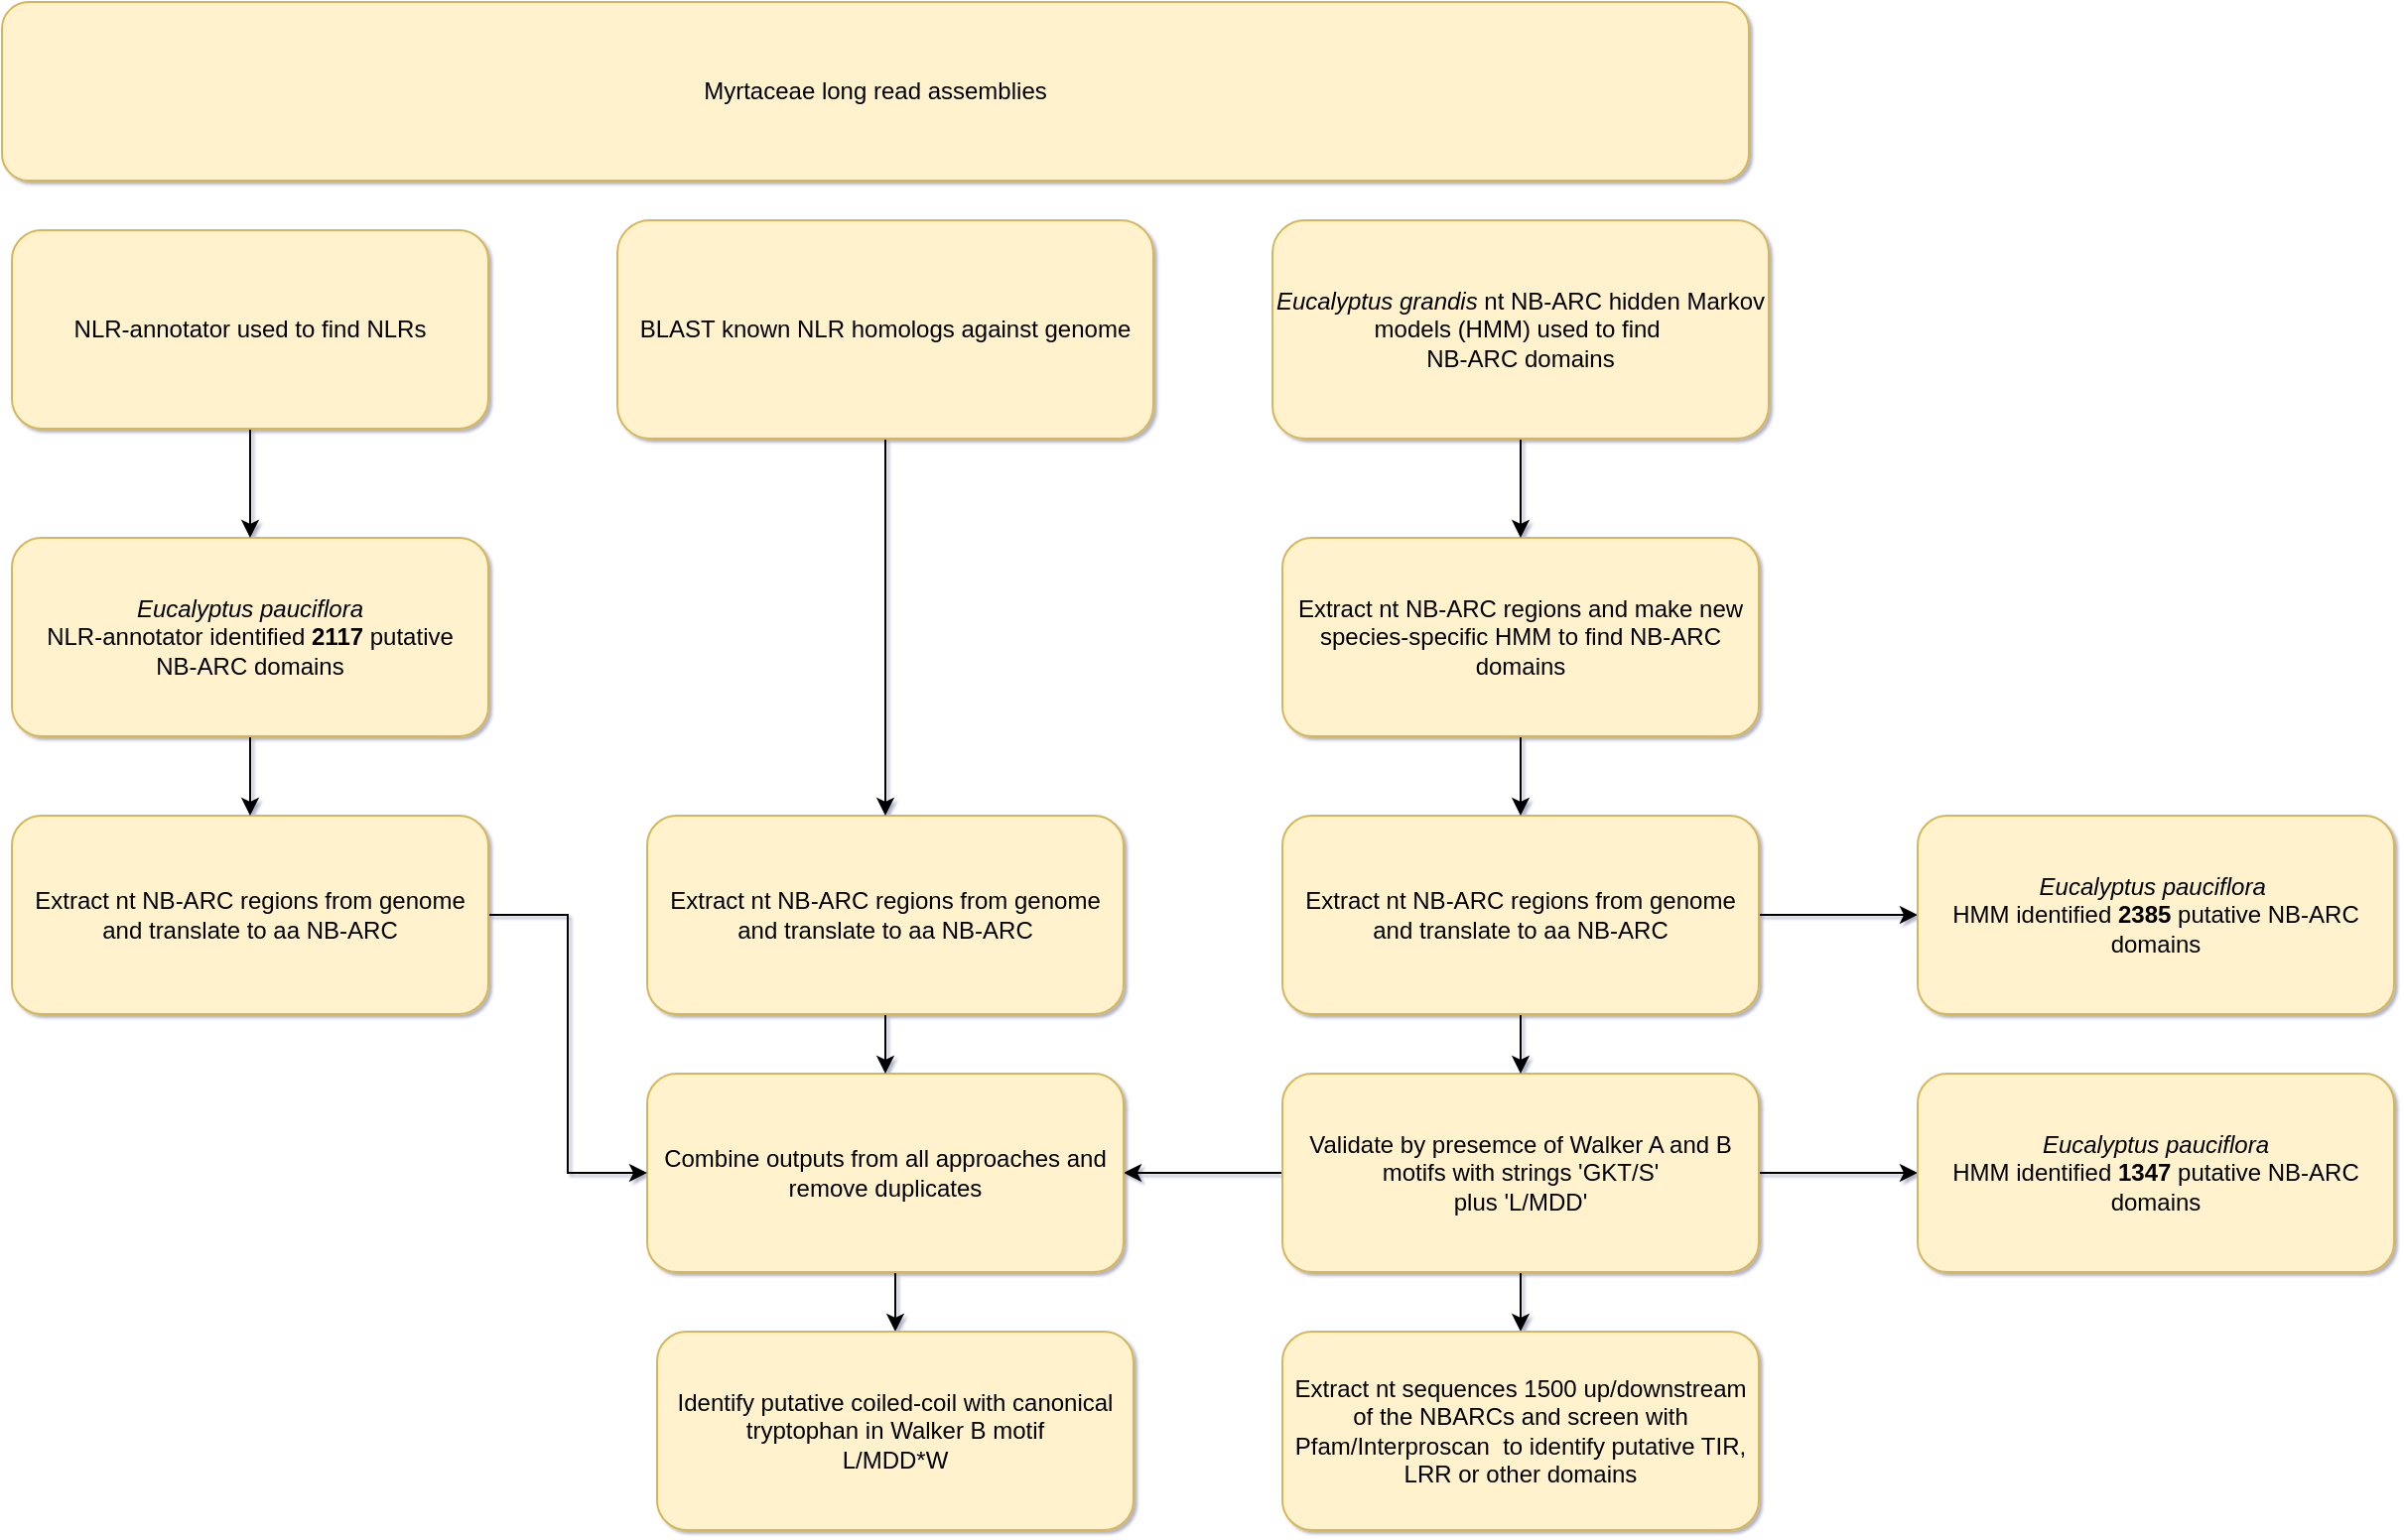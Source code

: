 <mxfile version="13.3.9" type="device"><diagram id="C5RBs43oDa-KdzZeNtuy" name="Page-1"><mxGraphModel dx="1024" dy="592" grid="1" gridSize="10" guides="1" tooltips="1" connect="1" arrows="1" fold="1" page="1" pageScale="1" pageWidth="827" pageHeight="1169" math="0" shadow="1"><root><mxCell id="WIyWlLk6GJQsqaUBKTNV-0"/><mxCell id="WIyWlLk6GJQsqaUBKTNV-1" parent="WIyWlLk6GJQsqaUBKTNV-0"/><mxCell id="MfuxbzwtkjCCnc75hxGb-27" style="edgeStyle=orthogonalEdgeStyle;rounded=0;orthogonalLoop=1;jettySize=auto;html=1;exitX=0;exitY=0.5;exitDx=0;exitDy=0;entryX=1;entryY=0.5;entryDx=0;entryDy=0;" parent="WIyWlLk6GJQsqaUBKTNV-1" source="MfuxbzwtkjCCnc75hxGb-3" target="MfuxbzwtkjCCnc75hxGb-4" edge="1"><mxGeometry relative="1" as="geometry"/></mxCell><mxCell id="MfuxbzwtkjCCnc75hxGb-32" style="edgeStyle=orthogonalEdgeStyle;rounded=0;orthogonalLoop=1;jettySize=auto;html=1;exitX=0.5;exitY=1;exitDx=0;exitDy=0;entryX=0.5;entryY=0;entryDx=0;entryDy=0;" parent="WIyWlLk6GJQsqaUBKTNV-1" source="MfuxbzwtkjCCnc75hxGb-3" target="MfuxbzwtkjCCnc75hxGb-31" edge="1"><mxGeometry relative="1" as="geometry"/></mxCell><mxCell id="MfuxbzwtkjCCnc75hxGb-35" value="" style="edgeStyle=orthogonalEdgeStyle;rounded=0;orthogonalLoop=1;jettySize=auto;html=1;" parent="WIyWlLk6GJQsqaUBKTNV-1" source="MfuxbzwtkjCCnc75hxGb-3" target="MfuxbzwtkjCCnc75hxGb-34" edge="1"><mxGeometry relative="1" as="geometry"/></mxCell><mxCell id="MfuxbzwtkjCCnc75hxGb-3" value="Validate by presemce of Walker A and B motifs with strings 'GKT/S' &lt;br&gt;plus 'L/MDD'" style="rounded=1;whiteSpace=wrap;html=1;fontSize=12;glass=0;strokeWidth=1;shadow=0;fillColor=#fff2cc;strokeColor=#d6b656;" parent="WIyWlLk6GJQsqaUBKTNV-1" vertex="1"><mxGeometry x="685" y="600" width="240" height="100" as="geometry"/></mxCell><mxCell id="MfuxbzwtkjCCnc75hxGb-34" value="&lt;i&gt;Eucalyptus pauciflora &lt;/i&gt;&lt;br&gt;HMM identified &lt;b&gt;1347 &lt;/b&gt;putative NB-ARC domains" style="rounded=1;whiteSpace=wrap;html=1;fontSize=12;glass=0;strokeWidth=1;shadow=0;fillColor=#fff2cc;strokeColor=#d6b656;" parent="WIyWlLk6GJQsqaUBKTNV-1" vertex="1"><mxGeometry x="1005" y="600" width="240" height="100" as="geometry"/></mxCell><mxCell id="MfuxbzwtkjCCnc75hxGb-30" style="edgeStyle=orthogonalEdgeStyle;rounded=0;orthogonalLoop=1;jettySize=auto;html=1;exitX=0.5;exitY=1;exitDx=0;exitDy=0;entryX=0.5;entryY=0;entryDx=0;entryDy=0;" parent="WIyWlLk6GJQsqaUBKTNV-1" source="MfuxbzwtkjCCnc75hxGb-4" target="MfuxbzwtkjCCnc75hxGb-7" edge="1"><mxGeometry relative="1" as="geometry"/></mxCell><mxCell id="MfuxbzwtkjCCnc75hxGb-4" value="Combine outputs from all approaches and remove duplicates" style="rounded=1;whiteSpace=wrap;html=1;fontSize=12;glass=0;strokeWidth=1;shadow=0;fillColor=#fff2cc;strokeColor=#d6b656;" parent="WIyWlLk6GJQsqaUBKTNV-1" vertex="1"><mxGeometry x="365" y="600" width="240" height="100" as="geometry"/></mxCell><mxCell id="MfuxbzwtkjCCnc75hxGb-7" value="Identify putative coiled-coil with canonical tryptophan in Walker B motif&lt;br&gt;L/MDD*W" style="rounded=1;whiteSpace=wrap;html=1;fontSize=12;glass=0;strokeWidth=1;shadow=0;fillColor=#fff2cc;strokeColor=#d6b656;" parent="WIyWlLk6GJQsqaUBKTNV-1" vertex="1"><mxGeometry x="370" y="730" width="240" height="100" as="geometry"/></mxCell><mxCell id="MfuxbzwtkjCCnc75hxGb-8" value="Myrtaceae long read assemblies" style="rounded=1;whiteSpace=wrap;html=1;fontSize=12;glass=0;strokeWidth=1;shadow=0;fillColor=#fff2cc;strokeColor=#d6b656;" parent="WIyWlLk6GJQsqaUBKTNV-1" vertex="1"><mxGeometry x="40" y="60" width="880" height="90" as="geometry"/></mxCell><mxCell id="MfuxbzwtkjCCnc75hxGb-23" value="" style="edgeStyle=orthogonalEdgeStyle;rounded=0;orthogonalLoop=1;jettySize=auto;html=1;" parent="WIyWlLk6GJQsqaUBKTNV-1" source="MfuxbzwtkjCCnc75hxGb-10" target="MfuxbzwtkjCCnc75hxGb-3" edge="1"><mxGeometry relative="1" as="geometry"/></mxCell><mxCell id="X4HUmBwZFmEjH29Mq7RS-3" value="" style="edgeStyle=orthogonalEdgeStyle;rounded=0;orthogonalLoop=1;jettySize=auto;html=1;" parent="WIyWlLk6GJQsqaUBKTNV-1" source="MfuxbzwtkjCCnc75hxGb-10" target="X4HUmBwZFmEjH29Mq7RS-2" edge="1"><mxGeometry relative="1" as="geometry"/></mxCell><mxCell id="MfuxbzwtkjCCnc75hxGb-10" value="Extract nt NB-ARC regions from genome and translate to aa NB-ARC" style="rounded=1;whiteSpace=wrap;html=1;fontSize=12;glass=0;strokeWidth=1;shadow=0;fillColor=#fff2cc;strokeColor=#d6b656;" parent="WIyWlLk6GJQsqaUBKTNV-1" vertex="1"><mxGeometry x="685" y="470" width="240" height="100" as="geometry"/></mxCell><mxCell id="X4HUmBwZFmEjH29Mq7RS-10" style="edgeStyle=orthogonalEdgeStyle;rounded=0;orthogonalLoop=1;jettySize=auto;html=1;exitX=0.5;exitY=1;exitDx=0;exitDy=0;entryX=0.5;entryY=0;entryDx=0;entryDy=0;" parent="WIyWlLk6GJQsqaUBKTNV-1" source="X4HUmBwZFmEjH29Mq7RS-6" target="MfuxbzwtkjCCnc75hxGb-4" edge="1"><mxGeometry relative="1" as="geometry"/></mxCell><mxCell id="X4HUmBwZFmEjH29Mq7RS-6" value="Extract nt NB-ARC regions from genome and translate to aa NB-ARC" style="rounded=1;whiteSpace=wrap;html=1;fontSize=12;glass=0;strokeWidth=1;shadow=0;fillColor=#fff2cc;strokeColor=#d6b656;" parent="WIyWlLk6GJQsqaUBKTNV-1" vertex="1"><mxGeometry x="365" y="470" width="240" height="100" as="geometry"/></mxCell><mxCell id="X4HUmBwZFmEjH29Mq7RS-15" style="edgeStyle=orthogonalEdgeStyle;rounded=0;orthogonalLoop=1;jettySize=auto;html=1;exitX=1;exitY=0.5;exitDx=0;exitDy=0;entryX=0;entryY=0.5;entryDx=0;entryDy=0;" parent="WIyWlLk6GJQsqaUBKTNV-1" source="X4HUmBwZFmEjH29Mq7RS-8" target="MfuxbzwtkjCCnc75hxGb-4" edge="1"><mxGeometry relative="1" as="geometry"/></mxCell><mxCell id="X4HUmBwZFmEjH29Mq7RS-8" value="Extract nt NB-ARC regions from genome and translate to aa NB-ARC" style="rounded=1;whiteSpace=wrap;html=1;fontSize=12;glass=0;strokeWidth=1;shadow=0;fillColor=#fff2cc;strokeColor=#d6b656;" parent="WIyWlLk6GJQsqaUBKTNV-1" vertex="1"><mxGeometry x="45" y="470" width="240" height="100" as="geometry"/></mxCell><mxCell id="X4HUmBwZFmEjH29Mq7RS-2" value="&lt;i&gt;Eucalyptus pauciflora&amp;nbsp;&lt;/i&gt;&lt;br&gt;HMM identified &lt;b&gt;2385&amp;nbsp;&lt;/b&gt;putative NB-ARC domains" style="rounded=1;whiteSpace=wrap;html=1;fontSize=12;glass=0;strokeWidth=1;shadow=0;fillColor=#fff2cc;strokeColor=#d6b656;" parent="WIyWlLk6GJQsqaUBKTNV-1" vertex="1"><mxGeometry x="1005" y="470" width="240" height="100" as="geometry"/></mxCell><mxCell id="MfuxbzwtkjCCnc75hxGb-22" value="" style="edgeStyle=orthogonalEdgeStyle;rounded=0;orthogonalLoop=1;jettySize=auto;html=1;" parent="WIyWlLk6GJQsqaUBKTNV-1" source="MfuxbzwtkjCCnc75hxGb-11" target="MfuxbzwtkjCCnc75hxGb-10" edge="1"><mxGeometry relative="1" as="geometry"/></mxCell><mxCell id="MfuxbzwtkjCCnc75hxGb-11" value="Extract nt NB-ARC regions and make new species-specific HMM to find NB-ARC domains" style="rounded=1;whiteSpace=wrap;html=1;fontSize=12;glass=0;strokeWidth=1;shadow=0;fillColor=#fff2cc;strokeColor=#d6b656;" parent="WIyWlLk6GJQsqaUBKTNV-1" vertex="1"><mxGeometry x="685" y="330" width="240" height="100" as="geometry"/></mxCell><mxCell id="MfuxbzwtkjCCnc75hxGb-13" style="edgeStyle=orthogonalEdgeStyle;rounded=0;orthogonalLoop=1;jettySize=auto;html=1;exitX=0.5;exitY=1;exitDx=0;exitDy=0;entryX=0.5;entryY=0;entryDx=0;entryDy=0;" parent="WIyWlLk6GJQsqaUBKTNV-1" source="MfuxbzwtkjCCnc75hxGb-12" target="MfuxbzwtkjCCnc75hxGb-11" edge="1"><mxGeometry relative="1" as="geometry"/></mxCell><mxCell id="MfuxbzwtkjCCnc75hxGb-12" value="&lt;i&gt;Eucalyptus grandis&lt;/i&gt;&amp;nbsp;nt NB-ARC hidden Markov models (HMM) used to find&amp;nbsp;&lt;br&gt;NB-ARC domains" style="rounded=1;whiteSpace=wrap;html=1;fontSize=12;glass=0;strokeWidth=1;shadow=0;fillColor=#fff2cc;strokeColor=#d6b656;" parent="WIyWlLk6GJQsqaUBKTNV-1" vertex="1"><mxGeometry x="680" y="170" width="250" height="110" as="geometry"/></mxCell><mxCell id="MfuxbzwtkjCCnc75hxGb-25" style="edgeStyle=orthogonalEdgeStyle;rounded=0;orthogonalLoop=1;jettySize=auto;html=1;entryX=0.5;entryY=0;entryDx=0;entryDy=0;entryPerimeter=0;" parent="WIyWlLk6GJQsqaUBKTNV-1" source="MfuxbzwtkjCCnc75hxGb-19" target="X4HUmBwZFmEjH29Mq7RS-6" edge="1"><mxGeometry relative="1" as="geometry"><mxPoint x="485" y="460" as="targetPoint"/></mxGeometry></mxCell><mxCell id="MfuxbzwtkjCCnc75hxGb-19" value="BLAST known NLR homologs against genome" style="rounded=1;whiteSpace=wrap;html=1;fontSize=12;glass=0;strokeWidth=1;shadow=0;fillColor=#fff2cc;strokeColor=#d6b656;" parent="WIyWlLk6GJQsqaUBKTNV-1" vertex="1"><mxGeometry x="350" y="170" width="270" height="110" as="geometry"/></mxCell><mxCell id="MfuxbzwtkjCCnc75hxGb-31" value="Extract nt sequences 1500 up/downstream of the NBARCs and screen with Pfam/Interproscan&amp;nbsp; to identify putative TIR, LRR or other domains" style="rounded=1;whiteSpace=wrap;html=1;fontSize=12;glass=0;strokeWidth=1;shadow=0;fillColor=#fff2cc;strokeColor=#d6b656;" parent="WIyWlLk6GJQsqaUBKTNV-1" vertex="1"><mxGeometry x="685" y="730" width="240" height="100" as="geometry"/></mxCell><mxCell id="X4HUmBwZFmEjH29Mq7RS-12" style="edgeStyle=orthogonalEdgeStyle;rounded=0;orthogonalLoop=1;jettySize=auto;html=1;exitX=0.5;exitY=1;exitDx=0;exitDy=0;entryX=0.5;entryY=0;entryDx=0;entryDy=0;" parent="WIyWlLk6GJQsqaUBKTNV-1" source="MfuxbzwtkjCCnc75hxGb-36" target="X4HUmBwZFmEjH29Mq7RS-8" edge="1"><mxGeometry relative="1" as="geometry"/></mxCell><mxCell id="MfuxbzwtkjCCnc75hxGb-36" value="&lt;i&gt;Eucalyptus pauciflora &lt;/i&gt;&lt;br&gt;NLR-annotator identified&lt;b&gt;&amp;nbsp;2117&amp;nbsp;&lt;/b&gt;putative &lt;br&gt;NB-ARC domains" style="rounded=1;whiteSpace=wrap;html=1;fontSize=12;glass=0;strokeWidth=1;shadow=0;fillColor=#fff2cc;strokeColor=#d6b656;" parent="WIyWlLk6GJQsqaUBKTNV-1" vertex="1"><mxGeometry x="45" y="330" width="240" height="100" as="geometry"/></mxCell><mxCell id="mgPXPHaOgfx1JaAq7Qnc-2" style="edgeStyle=orthogonalEdgeStyle;rounded=0;orthogonalLoop=1;jettySize=auto;html=1;exitX=0.5;exitY=1;exitDx=0;exitDy=0;entryX=0.5;entryY=0;entryDx=0;entryDy=0;" parent="WIyWlLk6GJQsqaUBKTNV-1" source="mgPXPHaOgfx1JaAq7Qnc-0" target="MfuxbzwtkjCCnc75hxGb-36" edge="1"><mxGeometry relative="1" as="geometry"/></mxCell><mxCell id="mgPXPHaOgfx1JaAq7Qnc-0" value="NLR-annotator used to find NLRs" style="rounded=1;whiteSpace=wrap;html=1;fontSize=12;glass=0;strokeWidth=1;shadow=0;fillColor=#fff2cc;strokeColor=#d6b656;" parent="WIyWlLk6GJQsqaUBKTNV-1" vertex="1"><mxGeometry x="45" y="175" width="240" height="100" as="geometry"/></mxCell></root></mxGraphModel></diagram></mxfile>